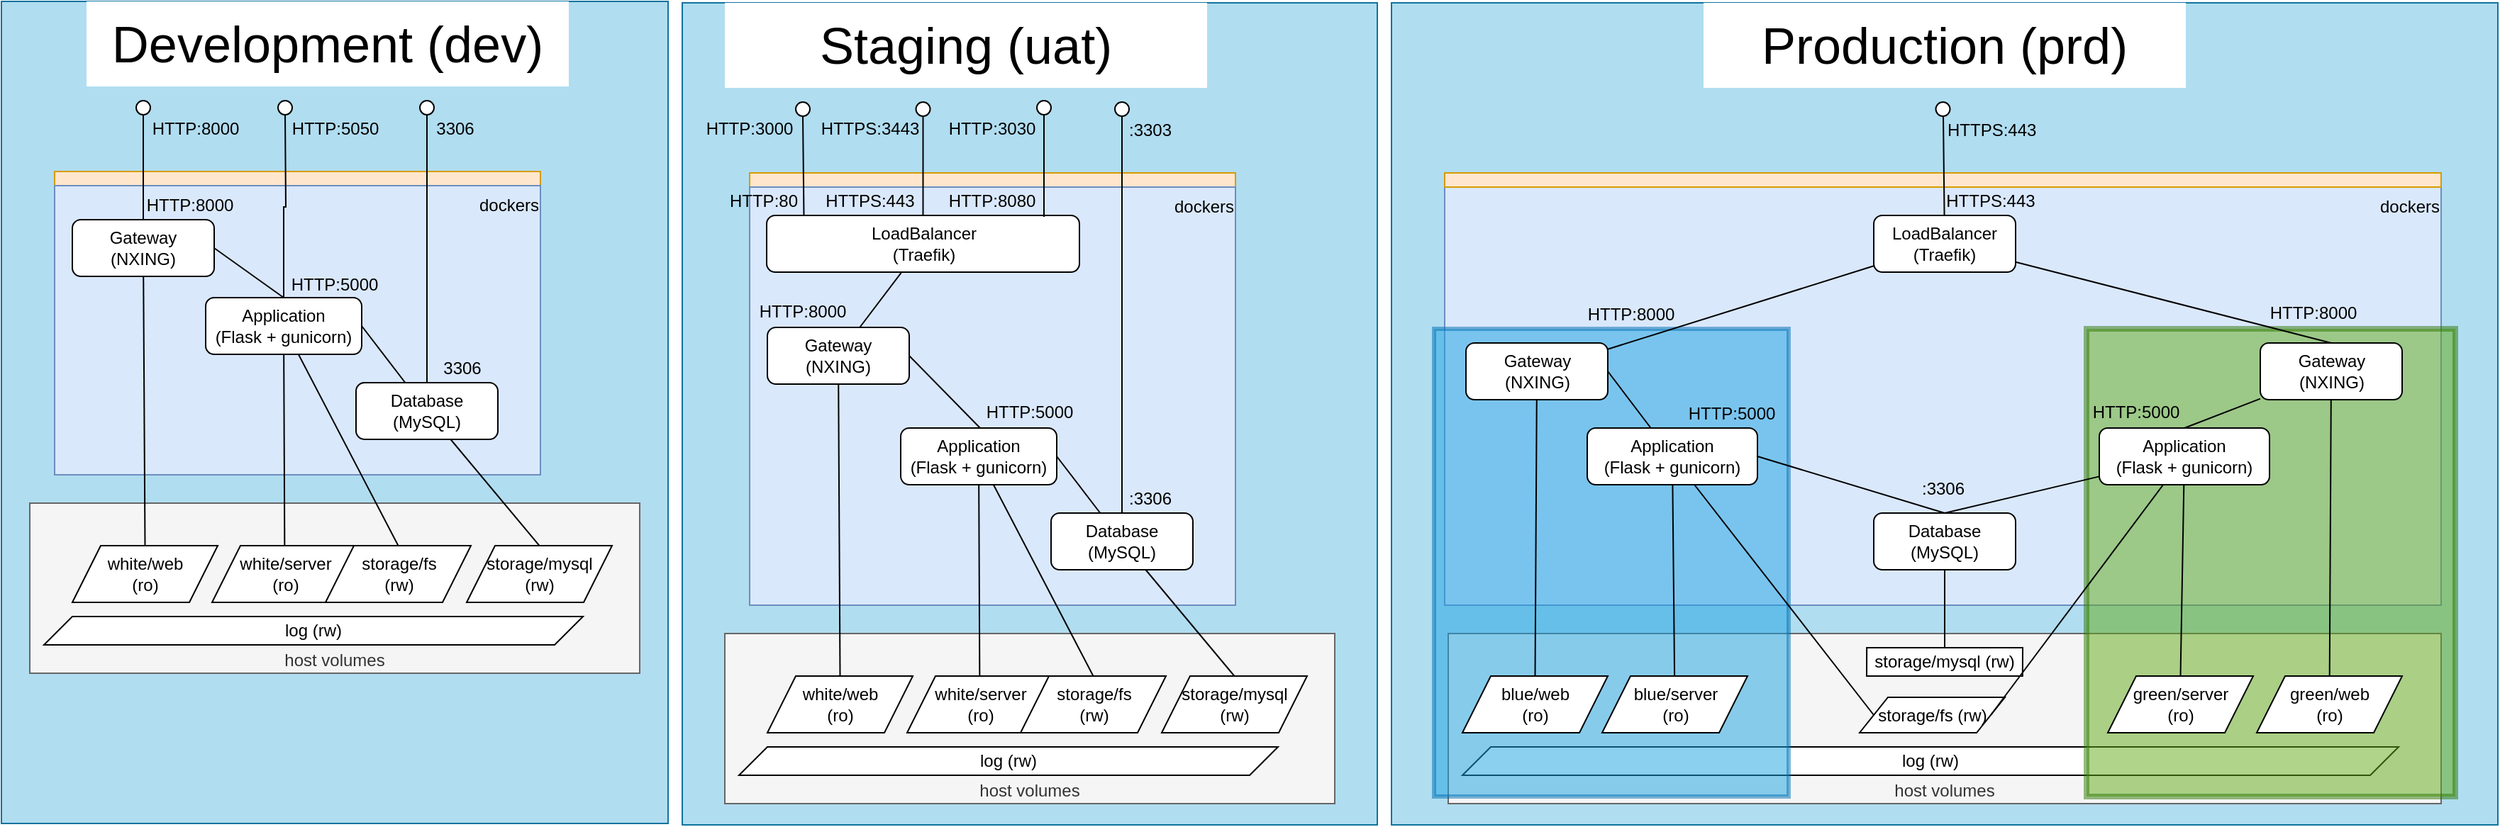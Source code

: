<mxfile version="12.4.2" type="device" pages="1"><diagram id="gLfV9lPOMajxuoHHyN8n" name="environments"><mxGraphModel dx="1577" dy="1133" grid="1" gridSize="10" guides="1" tooltips="1" connect="1" arrows="1" fold="1" page="1" pageScale="1" pageWidth="827" pageHeight="1169" math="0" shadow="0"><root><mxCell id="jASWVrQGsSCZMnNn3mIj-0"/><mxCell id="jASWVrQGsSCZMnNn3mIj-1" parent="jASWVrQGsSCZMnNn3mIj-0"/><mxCell id="6WFKfowjFKmXPI4Zk_cE-33" value="" style="rounded=0;whiteSpace=wrap;html=1;fillColor=#b1ddf0;strokeColor=#10739e;" parent="jASWVrQGsSCZMnNn3mIj-1" vertex="1"><mxGeometry x="1180" y="200" width="780" height="580" as="geometry"/></mxCell><mxCell id="6WFKfowjFKmXPI4Zk_cE-32" value="" style="rounded=0;whiteSpace=wrap;html=1;fillColor=#b1ddf0;strokeColor=#10739e;" parent="jASWVrQGsSCZMnNn3mIj-1" vertex="1"><mxGeometry x="680" y="200" width="490" height="580" as="geometry"/></mxCell><mxCell id="6WFKfowjFKmXPI4Zk_cE-31" value="" style="rounded=0;whiteSpace=wrap;html=1;fillColor=#b1ddf0;strokeColor=#10739e;" parent="jASWVrQGsSCZMnNn3mIj-1" vertex="1"><mxGeometry x="200" y="199" width="470" height="580" as="geometry"/></mxCell><mxCell id="iIaaPSiet09uQSLY1xnX-24" value="host volumes" style="rounded=0;whiteSpace=wrap;html=1;fillColor=#f5f5f5;strokeColor=#666666;fontColor=#333333;verticalAlign=bottom;" parent="jASWVrQGsSCZMnNn3mIj-1" vertex="1"><mxGeometry x="1220" y="645" width="700" height="120" as="geometry"/></mxCell><mxCell id="iIaaPSiet09uQSLY1xnX-43" value="log (rw)" style="shape=parallelogram;perimeter=parallelogramPerimeter;whiteSpace=wrap;html=1;fixedSize=1;" parent="jASWVrQGsSCZMnNn3mIj-1" vertex="1"><mxGeometry x="1230" y="725" width="660" height="20" as="geometry"/></mxCell><mxCell id="iIaaPSiet09uQSLY1xnX-26" value="dockers" style="rounded=0;whiteSpace=wrap;html=1;fillColor=#dae8fc;strokeColor=#6c8ebf;align=right;verticalAlign=top;" parent="jASWVrQGsSCZMnNn3mIj-1" vertex="1"><mxGeometry x="1217.5" y="330" width="702.5" height="295" as="geometry"/></mxCell><mxCell id="iIaaPSiet09uQSLY1xnX-60" value="" style="rounded=0;whiteSpace=wrap;html=1;strokeColor=#006EAF;fontColor=#ffffff;strokeWidth=3;fillColor=#1ba1e2;opacity=50;" parent="jASWVrQGsSCZMnNn3mIj-1" vertex="1"><mxGeometry x="1210" y="430" width="250" height="330" as="geometry"/></mxCell><mxCell id="iIaaPSiet09uQSLY1xnX-61" value="" style="rounded=0;whiteSpace=wrap;html=1;strokeColor=#2D7600;fontColor=#ffffff;strokeWidth=4;fillColor=#60a917;opacity=50;" parent="jASWVrQGsSCZMnNn3mIj-1" vertex="1"><mxGeometry x="1670" y="430" width="260" height="330" as="geometry"/></mxCell><mxCell id="W70JOH6oxcpavoGEH852-32" value="host volumes" style="rounded=0;whiteSpace=wrap;html=1;fillColor=#f5f5f5;strokeColor=#666666;fontColor=#333333;verticalAlign=bottom;" parent="jASWVrQGsSCZMnNn3mIj-1" vertex="1"><mxGeometry x="220" y="553" width="430" height="120" as="geometry"/></mxCell><mxCell id="W70JOH6oxcpavoGEH852-29" value="" style="rounded=0;whiteSpace=wrap;html=1;fillColor=#ffe6cc;strokeColor=#d79b00;" parent="jASWVrQGsSCZMnNn3mIj-1" vertex="1"><mxGeometry x="237.5" y="319" width="342.5" height="10" as="geometry"/></mxCell><mxCell id="W70JOH6oxcpavoGEH852-28" value="dockers" style="rounded=0;whiteSpace=wrap;html=1;fillColor=#dae8fc;strokeColor=#6c8ebf;align=right;verticalAlign=top;" parent="jASWVrQGsSCZMnNn3mIj-1" vertex="1"><mxGeometry x="237.5" y="329" width="342.5" height="204" as="geometry"/></mxCell><mxCell id="W70JOH6oxcpavoGEH852-23" style="edgeStyle=orthogonalEdgeStyle;rounded=0;orthogonalLoop=1;jettySize=auto;html=1;startArrow=none;startFill=0;endArrow=none;endFill=0;" parent="jASWVrQGsSCZMnNn3mIj-1" source="W70JOH6oxcpavoGEH852-15" edge="1"><mxGeometry relative="1" as="geometry"><mxPoint x="300" y="279" as="targetPoint"/></mxGeometry></mxCell><mxCell id="W70JOH6oxcpavoGEH852-24" style="rounded=0;orthogonalLoop=1;jettySize=auto;html=1;entryX=0.5;entryY=0;entryDx=0;entryDy=0;exitX=1;exitY=0.5;exitDx=0;exitDy=0;endArrow=none;endFill=0;" parent="jASWVrQGsSCZMnNn3mIj-1" source="W70JOH6oxcpavoGEH852-15" target="W70JOH6oxcpavoGEH852-17" edge="1"><mxGeometry relative="1" as="geometry"><mxPoint x="400" y="328" as="targetPoint"/></mxGeometry></mxCell><mxCell id="W70JOH6oxcpavoGEH852-40" style="edgeStyle=none;rounded=0;orthogonalLoop=1;jettySize=auto;html=1;entryX=0.5;entryY=0;entryDx=0;entryDy=0;startArrow=none;startFill=0;endArrow=none;endFill=0;" parent="jASWVrQGsSCZMnNn3mIj-1" source="W70JOH6oxcpavoGEH852-15" target="W70JOH6oxcpavoGEH852-25" edge="1"><mxGeometry relative="1" as="geometry"/></mxCell><mxCell id="W70JOH6oxcpavoGEH852-15" value="Gateway&lt;br&gt;(NXING)" style="rounded=1;whiteSpace=wrap;html=1;" parent="jASWVrQGsSCZMnNn3mIj-1" vertex="1"><mxGeometry x="250" y="353" width="100" height="40" as="geometry"/></mxCell><mxCell id="W70JOH6oxcpavoGEH852-21" style="edgeStyle=orthogonalEdgeStyle;rounded=0;orthogonalLoop=1;jettySize=auto;html=1;endArrow=none;endFill=0;exitX=0.5;exitY=0;exitDx=0;exitDy=0;" parent="jASWVrQGsSCZMnNn3mIj-1" source="W70JOH6oxcpavoGEH852-17" edge="1"><mxGeometry relative="1" as="geometry"><mxPoint x="400" y="279" as="targetPoint"/><mxPoint x="400" y="328" as="sourcePoint"/></mxGeometry></mxCell><mxCell id="W70JOH6oxcpavoGEH852-19" style="rounded=0;orthogonalLoop=1;jettySize=auto;html=1;exitX=1;exitY=0.5;exitDx=0;exitDy=0;endArrow=none;endFill=0;" parent="jASWVrQGsSCZMnNn3mIj-1" source="W70JOH6oxcpavoGEH852-17" target="W70JOH6oxcpavoGEH852-18" edge="1"><mxGeometry relative="1" as="geometry"/></mxCell><mxCell id="W70JOH6oxcpavoGEH852-41" style="edgeStyle=none;rounded=0;orthogonalLoop=1;jettySize=auto;html=1;startArrow=none;startFill=0;endArrow=none;endFill=0;" parent="jASWVrQGsSCZMnNn3mIj-1" source="W70JOH6oxcpavoGEH852-17" target="W70JOH6oxcpavoGEH852-26" edge="1"><mxGeometry relative="1" as="geometry"/></mxCell><mxCell id="W70JOH6oxcpavoGEH852-42" style="edgeStyle=none;rounded=0;orthogonalLoop=1;jettySize=auto;html=1;entryX=0.5;entryY=0;entryDx=0;entryDy=0;startArrow=none;startFill=0;endArrow=none;endFill=0;" parent="jASWVrQGsSCZMnNn3mIj-1" source="W70JOH6oxcpavoGEH852-17" target="W70JOH6oxcpavoGEH852-31" edge="1"><mxGeometry relative="1" as="geometry"/></mxCell><mxCell id="W70JOH6oxcpavoGEH852-17" value="Application&lt;br&gt;(Flask + gunicorn)" style="rounded=1;whiteSpace=wrap;html=1;" parent="jASWVrQGsSCZMnNn3mIj-1" vertex="1"><mxGeometry x="344" y="408" width="110" height="40" as="geometry"/></mxCell><mxCell id="W70JOH6oxcpavoGEH852-20" style="edgeStyle=orthogonalEdgeStyle;rounded=0;orthogonalLoop=1;jettySize=auto;html=1;endArrow=none;endFill=0;" parent="jASWVrQGsSCZMnNn3mIj-1" source="W70JOH6oxcpavoGEH852-18" edge="1"><mxGeometry relative="1" as="geometry"><mxPoint x="500" y="279" as="targetPoint"/></mxGeometry></mxCell><mxCell id="W70JOH6oxcpavoGEH852-43" style="edgeStyle=none;rounded=0;orthogonalLoop=1;jettySize=auto;html=1;entryX=0.5;entryY=0;entryDx=0;entryDy=0;startArrow=none;startFill=0;endArrow=none;endFill=0;" parent="jASWVrQGsSCZMnNn3mIj-1" source="W70JOH6oxcpavoGEH852-18" target="W70JOH6oxcpavoGEH852-39" edge="1"><mxGeometry relative="1" as="geometry"/></mxCell><mxCell id="W70JOH6oxcpavoGEH852-18" value="Database&lt;br&gt;(MySQL)" style="rounded=1;whiteSpace=wrap;html=1;" parent="jASWVrQGsSCZMnNn3mIj-1" vertex="1"><mxGeometry x="450" y="468" width="100" height="40" as="geometry"/></mxCell><mxCell id="W70JOH6oxcpavoGEH852-25" value="white/web&lt;br&gt;(ro)" style="shape=parallelogram;perimeter=parallelogramPerimeter;whiteSpace=wrap;html=1;fixedSize=1;" parent="jASWVrQGsSCZMnNn3mIj-1" vertex="1"><mxGeometry x="250" y="583" width="102.5" height="40" as="geometry"/></mxCell><mxCell id="W70JOH6oxcpavoGEH852-26" value="white/server&lt;br&gt;(ro)" style="shape=parallelogram;perimeter=parallelogramPerimeter;whiteSpace=wrap;html=1;fixedSize=1;" parent="jASWVrQGsSCZMnNn3mIj-1" vertex="1"><mxGeometry x="348.5" y="583" width="102.5" height="40" as="geometry"/></mxCell><mxCell id="W70JOH6oxcpavoGEH852-30" value="log (rw)" style="shape=parallelogram;perimeter=parallelogramPerimeter;whiteSpace=wrap;html=1;fixedSize=1;" parent="jASWVrQGsSCZMnNn3mIj-1" vertex="1"><mxGeometry x="230" y="633" width="380" height="20" as="geometry"/></mxCell><mxCell id="W70JOH6oxcpavoGEH852-31" value="storage/fs&lt;br&gt;(rw)" style="shape=parallelogram;perimeter=parallelogramPerimeter;whiteSpace=wrap;html=1;fixedSize=1;" parent="jASWVrQGsSCZMnNn3mIj-1" vertex="1"><mxGeometry x="428.5" y="583" width="102.5" height="40" as="geometry"/></mxCell><mxCell id="W70JOH6oxcpavoGEH852-39" value="storage/mysql&lt;br&gt;(rw)" style="shape=parallelogram;perimeter=parallelogramPerimeter;whiteSpace=wrap;html=1;fixedSize=1;" parent="jASWVrQGsSCZMnNn3mIj-1" vertex="1"><mxGeometry x="528" y="583" width="102.5" height="40" as="geometry"/></mxCell><mxCell id="iIaaPSiet09uQSLY1xnX-0" value="host volumes" style="rounded=0;whiteSpace=wrap;html=1;fillColor=#f5f5f5;strokeColor=#666666;fontColor=#333333;verticalAlign=bottom;" parent="jASWVrQGsSCZMnNn3mIj-1" vertex="1"><mxGeometry x="710" y="645" width="430" height="120" as="geometry"/></mxCell><mxCell id="iIaaPSiet09uQSLY1xnX-1" value="" style="rounded=0;whiteSpace=wrap;html=1;fillColor=#ffe6cc;strokeColor=#d79b00;" parent="jASWVrQGsSCZMnNn3mIj-1" vertex="1"><mxGeometry x="727.5" y="320" width="342.5" height="10" as="geometry"/></mxCell><mxCell id="iIaaPSiet09uQSLY1xnX-2" value="dockers" style="rounded=0;whiteSpace=wrap;html=1;fillColor=#dae8fc;strokeColor=#6c8ebf;align=right;verticalAlign=top;" parent="jASWVrQGsSCZMnNn3mIj-1" vertex="1"><mxGeometry x="727.5" y="330" width="342.5" height="295" as="geometry"/></mxCell><mxCell id="iIaaPSiet09uQSLY1xnX-4" style="rounded=0;orthogonalLoop=1;jettySize=auto;html=1;exitX=1;exitY=0.5;exitDx=0;exitDy=0;endArrow=none;endFill=0;" parent="jASWVrQGsSCZMnNn3mIj-1" source="iIaaPSiet09uQSLY1xnX-6" edge="1"><mxGeometry relative="1" as="geometry"><mxPoint x="890" y="500" as="targetPoint"/></mxGeometry></mxCell><mxCell id="iIaaPSiet09uQSLY1xnX-5" style="edgeStyle=none;rounded=0;orthogonalLoop=1;jettySize=auto;html=1;entryX=0.5;entryY=0;entryDx=0;entryDy=0;startArrow=none;startFill=0;endArrow=none;endFill=0;" parent="jASWVrQGsSCZMnNn3mIj-1" source="iIaaPSiet09uQSLY1xnX-6" target="iIaaPSiet09uQSLY1xnX-17" edge="1"><mxGeometry relative="1" as="geometry"/></mxCell><mxCell id="iIaaPSiet09uQSLY1xnX-6" value="Gateway&lt;br&gt;(NXING)" style="rounded=1;whiteSpace=wrap;html=1;" parent="jASWVrQGsSCZMnNn3mIj-1" vertex="1"><mxGeometry x="740" y="429" width="100" height="40" as="geometry"/></mxCell><mxCell id="iIaaPSiet09uQSLY1xnX-9" style="rounded=0;orthogonalLoop=1;jettySize=auto;html=1;exitX=1;exitY=0.5;exitDx=0;exitDy=0;endArrow=none;endFill=0;" parent="jASWVrQGsSCZMnNn3mIj-1" source="iIaaPSiet09uQSLY1xnX-13" target="iIaaPSiet09uQSLY1xnX-16" edge="1"><mxGeometry relative="1" as="geometry"/></mxCell><mxCell id="iIaaPSiet09uQSLY1xnX-11" style="edgeStyle=none;rounded=0;orthogonalLoop=1;jettySize=auto;html=1;startArrow=none;startFill=0;endArrow=none;endFill=0;" parent="jASWVrQGsSCZMnNn3mIj-1" source="iIaaPSiet09uQSLY1xnX-13" target="iIaaPSiet09uQSLY1xnX-18" edge="1"><mxGeometry relative="1" as="geometry"/></mxCell><mxCell id="iIaaPSiet09uQSLY1xnX-12" style="edgeStyle=none;rounded=0;orthogonalLoop=1;jettySize=auto;html=1;entryX=0.5;entryY=0;entryDx=0;entryDy=0;startArrow=none;startFill=0;endArrow=none;endFill=0;" parent="jASWVrQGsSCZMnNn3mIj-1" source="iIaaPSiet09uQSLY1xnX-13" target="iIaaPSiet09uQSLY1xnX-20" edge="1"><mxGeometry relative="1" as="geometry"/></mxCell><mxCell id="iIaaPSiet09uQSLY1xnX-13" value="Application&lt;br&gt;(Flask + gunicorn)" style="rounded=1;whiteSpace=wrap;html=1;" parent="jASWVrQGsSCZMnNn3mIj-1" vertex="1"><mxGeometry x="834" y="500" width="110" height="40" as="geometry"/></mxCell><mxCell id="iIaaPSiet09uQSLY1xnX-14" style="edgeStyle=orthogonalEdgeStyle;rounded=0;orthogonalLoop=1;jettySize=auto;html=1;endArrow=none;endFill=0;" parent="jASWVrQGsSCZMnNn3mIj-1" source="iIaaPSiet09uQSLY1xnX-16" edge="1"><mxGeometry relative="1" as="geometry"><mxPoint x="990" y="280" as="targetPoint"/></mxGeometry></mxCell><mxCell id="iIaaPSiet09uQSLY1xnX-15" style="edgeStyle=none;rounded=0;orthogonalLoop=1;jettySize=auto;html=1;entryX=0.5;entryY=0;entryDx=0;entryDy=0;startArrow=none;startFill=0;endArrow=none;endFill=0;" parent="jASWVrQGsSCZMnNn3mIj-1" source="iIaaPSiet09uQSLY1xnX-16" target="iIaaPSiet09uQSLY1xnX-21" edge="1"><mxGeometry relative="1" as="geometry"/></mxCell><mxCell id="iIaaPSiet09uQSLY1xnX-16" value="Database&lt;br&gt;(MySQL)" style="rounded=1;whiteSpace=wrap;html=1;" parent="jASWVrQGsSCZMnNn3mIj-1" vertex="1"><mxGeometry x="940" y="560" width="100" height="40" as="geometry"/></mxCell><mxCell id="iIaaPSiet09uQSLY1xnX-17" value="white/web&lt;br&gt;(ro)" style="shape=parallelogram;perimeter=parallelogramPerimeter;whiteSpace=wrap;html=1;fixedSize=1;" parent="jASWVrQGsSCZMnNn3mIj-1" vertex="1"><mxGeometry x="740" y="675" width="102.5" height="40" as="geometry"/></mxCell><mxCell id="iIaaPSiet09uQSLY1xnX-18" value="white/server&lt;br&gt;(ro)" style="shape=parallelogram;perimeter=parallelogramPerimeter;whiteSpace=wrap;html=1;fixedSize=1;" parent="jASWVrQGsSCZMnNn3mIj-1" vertex="1"><mxGeometry x="838.5" y="675" width="102.5" height="40" as="geometry"/></mxCell><mxCell id="iIaaPSiet09uQSLY1xnX-19" value="log (rw)" style="shape=parallelogram;perimeter=parallelogramPerimeter;whiteSpace=wrap;html=1;fixedSize=1;" parent="jASWVrQGsSCZMnNn3mIj-1" vertex="1"><mxGeometry x="720" y="725" width="380" height="20" as="geometry"/></mxCell><mxCell id="iIaaPSiet09uQSLY1xnX-20" value="storage/fs&lt;br&gt;(rw)" style="shape=parallelogram;perimeter=parallelogramPerimeter;whiteSpace=wrap;html=1;fixedSize=1;" parent="jASWVrQGsSCZMnNn3mIj-1" vertex="1"><mxGeometry x="918.5" y="675" width="102.5" height="40" as="geometry"/></mxCell><mxCell id="iIaaPSiet09uQSLY1xnX-21" value="storage/mysql&lt;br&gt;(rw)" style="shape=parallelogram;perimeter=parallelogramPerimeter;whiteSpace=wrap;html=1;fixedSize=1;" parent="jASWVrQGsSCZMnNn3mIj-1" vertex="1"><mxGeometry x="1018" y="675" width="102.5" height="40" as="geometry"/></mxCell><mxCell id="iIaaPSiet09uQSLY1xnX-23" style="edgeStyle=none;rounded=0;orthogonalLoop=1;jettySize=auto;html=1;startArrow=none;startFill=0;endArrow=none;endFill=0;entryX=0.5;entryY=1;entryDx=0;entryDy=0;exitX=0.119;exitY=-0.005;exitDx=0;exitDy=0;exitPerimeter=0;" parent="jASWVrQGsSCZMnNn3mIj-1" source="iIaaPSiet09uQSLY1xnX-22" edge="1" target="6WFKfowjFKmXPI4Zk_cE-18"><mxGeometry relative="1" as="geometry"><mxPoint x="790" y="280" as="targetPoint"/></mxGeometry></mxCell><mxCell id="6WFKfowjFKmXPI4Zk_cE-1" style="rounded=0;orthogonalLoop=1;jettySize=auto;html=1;endArrow=none;endFill=0;" parent="jASWVrQGsSCZMnNn3mIj-1" source="iIaaPSiet09uQSLY1xnX-22" target="iIaaPSiet09uQSLY1xnX-6" edge="1"><mxGeometry relative="1" as="geometry"/></mxCell><mxCell id="iIaaPSiet09uQSLY1xnX-22" value="LoadBalancer&lt;br&gt;(Traefik)" style="rounded=1;whiteSpace=wrap;html=1;" parent="jASWVrQGsSCZMnNn3mIj-1" vertex="1"><mxGeometry x="739.5" y="350" width="220.5" height="40" as="geometry"/></mxCell><mxCell id="iIaaPSiet09uQSLY1xnX-25" value="" style="rounded=0;whiteSpace=wrap;html=1;fillColor=#ffe6cc;strokeColor=#d79b00;" parent="jASWVrQGsSCZMnNn3mIj-1" vertex="1"><mxGeometry x="1217.5" y="320" width="702.5" height="10" as="geometry"/></mxCell><mxCell id="iIaaPSiet09uQSLY1xnX-27" style="rounded=0;orthogonalLoop=1;jettySize=auto;html=1;startArrow=none;startFill=0;endArrow=none;endFill=0;" parent="jASWVrQGsSCZMnNn3mIj-1" source="iIaaPSiet09uQSLY1xnX-30" target="iIaaPSiet09uQSLY1xnX-47" edge="1"><mxGeometry relative="1" as="geometry"><mxPoint x="1280" y="290" as="targetPoint"/></mxGeometry></mxCell><mxCell id="iIaaPSiet09uQSLY1xnX-28" style="rounded=0;orthogonalLoop=1;jettySize=auto;html=1;exitX=1;exitY=0.5;exitDx=0;exitDy=0;endArrow=none;endFill=0;" parent="jASWVrQGsSCZMnNn3mIj-1" source="iIaaPSiet09uQSLY1xnX-30" target="iIaaPSiet09uQSLY1xnX-37" edge="1"><mxGeometry relative="1" as="geometry"><mxPoint x="1380" y="420" as="targetPoint"/></mxGeometry></mxCell><mxCell id="iIaaPSiet09uQSLY1xnX-29" style="edgeStyle=none;rounded=0;orthogonalLoop=1;jettySize=auto;html=1;entryX=0.5;entryY=0;entryDx=0;entryDy=0;startArrow=none;startFill=0;endArrow=none;endFill=0;" parent="jASWVrQGsSCZMnNn3mIj-1" source="iIaaPSiet09uQSLY1xnX-30" target="iIaaPSiet09uQSLY1xnX-41" edge="1"><mxGeometry relative="1" as="geometry"/></mxCell><mxCell id="iIaaPSiet09uQSLY1xnX-30" value="Gateway&lt;br&gt;(NXING)" style="rounded=1;whiteSpace=wrap;html=1;" parent="jASWVrQGsSCZMnNn3mIj-1" vertex="1"><mxGeometry x="1232.5" y="440" width="100" height="40" as="geometry"/></mxCell><mxCell id="iIaaPSiet09uQSLY1xnX-33" style="rounded=0;orthogonalLoop=1;jettySize=auto;html=1;exitX=1;exitY=0.5;exitDx=0;exitDy=0;entryX=0.5;entryY=0;entryDx=0;entryDy=0;endArrow=none;endFill=0;" parent="jASWVrQGsSCZMnNn3mIj-1" source="iIaaPSiet09uQSLY1xnX-37" target="iIaaPSiet09uQSLY1xnX-40" edge="1"><mxGeometry relative="1" as="geometry"/></mxCell><mxCell id="iIaaPSiet09uQSLY1xnX-35" style="edgeStyle=none;rounded=0;orthogonalLoop=1;jettySize=auto;html=1;startArrow=none;startFill=0;endArrow=none;endFill=0;" parent="jASWVrQGsSCZMnNn3mIj-1" source="iIaaPSiet09uQSLY1xnX-37" target="iIaaPSiet09uQSLY1xnX-42" edge="1"><mxGeometry relative="1" as="geometry"/></mxCell><mxCell id="iIaaPSiet09uQSLY1xnX-36" style="edgeStyle=none;rounded=0;orthogonalLoop=1;jettySize=auto;html=1;entryX=0;entryY=0.5;entryDx=0;entryDy=0;startArrow=none;startFill=0;endArrow=none;endFill=0;" parent="jASWVrQGsSCZMnNn3mIj-1" source="iIaaPSiet09uQSLY1xnX-37" target="iIaaPSiet09uQSLY1xnX-44" edge="1"><mxGeometry relative="1" as="geometry"/></mxCell><mxCell id="iIaaPSiet09uQSLY1xnX-37" value="Application&lt;br&gt;(Flask + gunicorn)" style="rounded=1;whiteSpace=wrap;html=1;" parent="jASWVrQGsSCZMnNn3mIj-1" vertex="1"><mxGeometry x="1318" y="500" width="120" height="40" as="geometry"/></mxCell><mxCell id="iIaaPSiet09uQSLY1xnX-39" style="edgeStyle=none;rounded=0;orthogonalLoop=1;jettySize=auto;html=1;entryX=0.5;entryY=0;entryDx=0;entryDy=0;startArrow=none;startFill=0;endArrow=none;endFill=0;" parent="jASWVrQGsSCZMnNn3mIj-1" source="iIaaPSiet09uQSLY1xnX-40" target="iIaaPSiet09uQSLY1xnX-45" edge="1"><mxGeometry relative="1" as="geometry"/></mxCell><mxCell id="iIaaPSiet09uQSLY1xnX-40" value="Database&lt;br&gt;(MySQL)" style="rounded=1;whiteSpace=wrap;html=1;" parent="jASWVrQGsSCZMnNn3mIj-1" vertex="1"><mxGeometry x="1520" y="560" width="100" height="40" as="geometry"/></mxCell><mxCell id="iIaaPSiet09uQSLY1xnX-41" value="blue/web&lt;br&gt;(ro)" style="shape=parallelogram;perimeter=parallelogramPerimeter;whiteSpace=wrap;html=1;fixedSize=1;" parent="jASWVrQGsSCZMnNn3mIj-1" vertex="1"><mxGeometry x="1230" y="675" width="102.5" height="40" as="geometry"/></mxCell><mxCell id="iIaaPSiet09uQSLY1xnX-42" value="blue/server&lt;br&gt;(ro)" style="shape=parallelogram;perimeter=parallelogramPerimeter;whiteSpace=wrap;html=1;fixedSize=1;" parent="jASWVrQGsSCZMnNn3mIj-1" vertex="1"><mxGeometry x="1328.5" y="675" width="102.5" height="40" as="geometry"/></mxCell><mxCell id="iIaaPSiet09uQSLY1xnX-44" value="storage/fs (rw)" style="shape=parallelogram;perimeter=parallelogramPerimeter;whiteSpace=wrap;html=1;fixedSize=1;" parent="jASWVrQGsSCZMnNn3mIj-1" vertex="1"><mxGeometry x="1510" y="690" width="102.5" height="25" as="geometry"/></mxCell><mxCell id="iIaaPSiet09uQSLY1xnX-45" value="storage/mysql (rw)" style="shape=parallelogram;perimeter=parallelogramPerimeter;whiteSpace=wrap;html=1;fixedSize=1;size=0.078;" parent="jASWVrQGsSCZMnNn3mIj-1" vertex="1"><mxGeometry x="1515" y="655" width="110" height="20" as="geometry"/></mxCell><mxCell id="iIaaPSiet09uQSLY1xnX-46" style="edgeStyle=none;rounded=0;orthogonalLoop=1;jettySize=auto;html=1;startArrow=none;startFill=0;endArrow=none;endFill=0;" parent="jASWVrQGsSCZMnNn3mIj-1" source="iIaaPSiet09uQSLY1xnX-47" edge="1"><mxGeometry relative="1" as="geometry"><mxPoint x="1569" y="280" as="targetPoint"/></mxGeometry></mxCell><mxCell id="iIaaPSiet09uQSLY1xnX-59" style="edgeStyle=none;rounded=0;orthogonalLoop=1;jettySize=auto;html=1;entryX=0.5;entryY=0;entryDx=0;entryDy=0;startArrow=none;startFill=0;endArrow=none;endFill=0;" parent="jASWVrQGsSCZMnNn3mIj-1" source="iIaaPSiet09uQSLY1xnX-47" target="iIaaPSiet09uQSLY1xnX-52" edge="1"><mxGeometry relative="1" as="geometry"/></mxCell><mxCell id="iIaaPSiet09uQSLY1xnX-47" value="LoadBalancer&lt;br&gt;(Traefik)" style="rounded=1;whiteSpace=wrap;html=1;" parent="jASWVrQGsSCZMnNn3mIj-1" vertex="1"><mxGeometry x="1520" y="350" width="100" height="40" as="geometry"/></mxCell><mxCell id="iIaaPSiet09uQSLY1xnX-49" style="rounded=0;orthogonalLoop=1;jettySize=auto;html=1;entryX=0.5;entryY=0;entryDx=0;entryDy=0;startArrow=none;startFill=0;endArrow=none;endFill=0;" parent="jASWVrQGsSCZMnNn3mIj-1" source="iIaaPSiet09uQSLY1xnX-48" target="iIaaPSiet09uQSLY1xnX-40" edge="1"><mxGeometry relative="1" as="geometry"/></mxCell><mxCell id="iIaaPSiet09uQSLY1xnX-56" style="rounded=0;orthogonalLoop=1;jettySize=auto;html=1;entryX=1;entryY=0.5;entryDx=0;entryDy=0;startArrow=none;startFill=0;endArrow=none;endFill=0;" parent="jASWVrQGsSCZMnNn3mIj-1" source="iIaaPSiet09uQSLY1xnX-48" target="iIaaPSiet09uQSLY1xnX-44" edge="1"><mxGeometry relative="1" as="geometry"/></mxCell><mxCell id="iIaaPSiet09uQSLY1xnX-57" style="edgeStyle=none;rounded=0;orthogonalLoop=1;jettySize=auto;html=1;entryX=0.5;entryY=0;entryDx=0;entryDy=0;startArrow=none;startFill=0;endArrow=none;endFill=0;" parent="jASWVrQGsSCZMnNn3mIj-1" source="iIaaPSiet09uQSLY1xnX-48" target="iIaaPSiet09uQSLY1xnX-54" edge="1"><mxGeometry relative="1" as="geometry"/></mxCell><mxCell id="iIaaPSiet09uQSLY1xnX-48" value="Application&lt;br&gt;(Flask + gunicorn)" style="rounded=1;whiteSpace=wrap;html=1;" parent="jASWVrQGsSCZMnNn3mIj-1" vertex="1"><mxGeometry x="1679" y="500" width="120" height="40" as="geometry"/></mxCell><mxCell id="iIaaPSiet09uQSLY1xnX-53" style="rounded=0;orthogonalLoop=1;jettySize=auto;html=1;entryX=0.5;entryY=0;entryDx=0;entryDy=0;startArrow=none;startFill=0;endArrow=none;endFill=0;" parent="jASWVrQGsSCZMnNn3mIj-1" source="iIaaPSiet09uQSLY1xnX-52" target="iIaaPSiet09uQSLY1xnX-48" edge="1"><mxGeometry relative="1" as="geometry"><mxPoint x="1740" y="407.5" as="targetPoint"/></mxGeometry></mxCell><mxCell id="iIaaPSiet09uQSLY1xnX-58" style="edgeStyle=none;rounded=0;orthogonalLoop=1;jettySize=auto;html=1;startArrow=none;startFill=0;endArrow=none;endFill=0;" parent="jASWVrQGsSCZMnNn3mIj-1" source="iIaaPSiet09uQSLY1xnX-52" target="iIaaPSiet09uQSLY1xnX-55" edge="1"><mxGeometry relative="1" as="geometry"/></mxCell><mxCell id="iIaaPSiet09uQSLY1xnX-52" value="Gateway&lt;br&gt;(NXING)" style="rounded=1;whiteSpace=wrap;html=1;" parent="jASWVrQGsSCZMnNn3mIj-1" vertex="1"><mxGeometry x="1792.5" y="440" width="100" height="40" as="geometry"/></mxCell><mxCell id="iIaaPSiet09uQSLY1xnX-54" value="green/server&lt;br&gt;(ro)" style="shape=parallelogram;perimeter=parallelogramPerimeter;whiteSpace=wrap;html=1;fixedSize=1;" parent="jASWVrQGsSCZMnNn3mIj-1" vertex="1"><mxGeometry x="1685" y="675" width="102.5" height="40" as="geometry"/></mxCell><mxCell id="iIaaPSiet09uQSLY1xnX-55" value="green/web&lt;br&gt;(ro)" style="shape=parallelogram;perimeter=parallelogramPerimeter;whiteSpace=wrap;html=1;fixedSize=1;" parent="jASWVrQGsSCZMnNn3mIj-1" vertex="1"><mxGeometry x="1790" y="675" width="102.5" height="40" as="geometry"/></mxCell><mxCell id="6WFKfowjFKmXPI4Zk_cE-2" value="HTTP:5050" style="text;html=1;strokeColor=none;fillColor=none;align=center;verticalAlign=middle;whiteSpace=wrap;rounded=0;" parent="jASWVrQGsSCZMnNn3mIj-1" vertex="1"><mxGeometry x="402.5" y="279" width="65" height="20" as="geometry"/></mxCell><mxCell id="6WFKfowjFKmXPI4Zk_cE-3" value="HTTP:5000" style="text;html=1;strokeColor=none;fillColor=none;align=center;verticalAlign=middle;whiteSpace=wrap;rounded=0;" parent="jASWVrQGsSCZMnNn3mIj-1" vertex="1"><mxGeometry x="415" y="389" width="40" height="20" as="geometry"/></mxCell><mxCell id="6WFKfowjFKmXPI4Zk_cE-4" value="HTTP:8000" style="text;html=1;strokeColor=none;fillColor=none;align=center;verticalAlign=middle;whiteSpace=wrap;rounded=0;" parent="jASWVrQGsSCZMnNn3mIj-1" vertex="1"><mxGeometry x="312.5" y="333" width="40" height="20" as="geometry"/></mxCell><mxCell id="6WFKfowjFKmXPI4Zk_cE-8" value="HTTP:8000" style="text;html=1;strokeColor=none;fillColor=none;align=center;verticalAlign=middle;whiteSpace=wrap;rounded=0;" parent="jASWVrQGsSCZMnNn3mIj-1" vertex="1"><mxGeometry x="303.75" y="279" width="66.25" height="20" as="geometry"/></mxCell><mxCell id="6WFKfowjFKmXPI4Zk_cE-9" value="3306" style="text;html=1;strokeColor=none;fillColor=none;align=center;verticalAlign=middle;whiteSpace=wrap;rounded=0;" parent="jASWVrQGsSCZMnNn3mIj-1" vertex="1"><mxGeometry x="500" y="279" width="40" height="20" as="geometry"/></mxCell><mxCell id="6WFKfowjFKmXPI4Zk_cE-13" value="" style="ellipse;whiteSpace=wrap;html=1;aspect=fixed;" parent="jASWVrQGsSCZMnNn3mIj-1" vertex="1"><mxGeometry x="295" y="269" width="10" height="10" as="geometry"/></mxCell><mxCell id="6WFKfowjFKmXPI4Zk_cE-14" value="" style="ellipse;whiteSpace=wrap;html=1;aspect=fixed;" parent="jASWVrQGsSCZMnNn3mIj-1" vertex="1"><mxGeometry x="395" y="269" width="10" height="10" as="geometry"/></mxCell><mxCell id="6WFKfowjFKmXPI4Zk_cE-15" value="" style="ellipse;whiteSpace=wrap;html=1;aspect=fixed;" parent="jASWVrQGsSCZMnNn3mIj-1" vertex="1"><mxGeometry x="495" y="269" width="10" height="10" as="geometry"/></mxCell><mxCell id="6WFKfowjFKmXPI4Zk_cE-16" value="3306" style="text;html=1;strokeColor=none;fillColor=none;align=center;verticalAlign=middle;whiteSpace=wrap;rounded=0;" parent="jASWVrQGsSCZMnNn3mIj-1" vertex="1"><mxGeometry x="505" y="448" width="40" height="20" as="geometry"/></mxCell><mxCell id="6WFKfowjFKmXPI4Zk_cE-17" value="HTTP:3000" style="text;html=1;strokeColor=none;fillColor=none;align=center;verticalAlign=middle;whiteSpace=wrap;rounded=0;" parent="jASWVrQGsSCZMnNn3mIj-1" vertex="1"><mxGeometry x="695" y="279" width="65" height="20" as="geometry"/></mxCell><mxCell id="6WFKfowjFKmXPI4Zk_cE-18" value="" style="ellipse;whiteSpace=wrap;html=1;aspect=fixed;" parent="jASWVrQGsSCZMnNn3mIj-1" vertex="1"><mxGeometry x="760" y="270" width="10" height="10" as="geometry"/></mxCell><mxCell id="6WFKfowjFKmXPI4Zk_cE-20" value="HTTP:80" style="text;html=1;strokeColor=none;fillColor=none;align=center;verticalAlign=middle;whiteSpace=wrap;rounded=0;" parent="jASWVrQGsSCZMnNn3mIj-1" vertex="1"><mxGeometry x="705" y="330" width="65" height="20" as="geometry"/></mxCell><mxCell id="6WFKfowjFKmXPI4Zk_cE-21" value="HTTPS:443" style="text;html=1;strokeColor=none;fillColor=none;align=center;verticalAlign=middle;whiteSpace=wrap;rounded=0;" parent="jASWVrQGsSCZMnNn3mIj-1" vertex="1"><mxGeometry x="1570" y="330" width="65" height="20" as="geometry"/></mxCell><mxCell id="6WFKfowjFKmXPI4Zk_cE-22" value="HTTPS:443" style="text;html=1;strokeColor=none;fillColor=none;align=left;verticalAlign=middle;whiteSpace=wrap;rounded=0;" parent="jASWVrQGsSCZMnNn3mIj-1" vertex="1"><mxGeometry x="1570" y="280" width="90" height="20" as="geometry"/></mxCell><mxCell id="6WFKfowjFKmXPI4Zk_cE-23" value="" style="ellipse;whiteSpace=wrap;html=1;aspect=fixed;" parent="jASWVrQGsSCZMnNn3mIj-1" vertex="1"><mxGeometry x="1563.75" y="270" width="10" height="10" as="geometry"/></mxCell><mxCell id="6WFKfowjFKmXPI4Zk_cE-24" value="HTTP:5000" style="text;html=1;strokeColor=none;fillColor=none;align=center;verticalAlign=middle;whiteSpace=wrap;rounded=0;" parent="jASWVrQGsSCZMnNn3mIj-1" vertex="1"><mxGeometry x="905" y="479" width="40" height="20" as="geometry"/></mxCell><mxCell id="6WFKfowjFKmXPI4Zk_cE-25" value="HTTP:5000" style="text;html=1;strokeColor=none;fillColor=none;align=center;verticalAlign=middle;whiteSpace=wrap;rounded=0;" parent="jASWVrQGsSCZMnNn3mIj-1" vertex="1"><mxGeometry x="1400" y="480" width="40" height="20" as="geometry"/></mxCell><mxCell id="6WFKfowjFKmXPI4Zk_cE-26" value="HTTP:5000" style="text;html=1;strokeColor=none;fillColor=none;align=center;verticalAlign=middle;whiteSpace=wrap;rounded=0;" parent="jASWVrQGsSCZMnNn3mIj-1" vertex="1"><mxGeometry x="1685" y="479" width="40" height="20" as="geometry"/></mxCell><mxCell id="6WFKfowjFKmXPI4Zk_cE-27" value="HTTP:8000" style="text;html=1;strokeColor=none;fillColor=none;align=center;verticalAlign=middle;whiteSpace=wrap;rounded=0;" parent="jASWVrQGsSCZMnNn3mIj-1" vertex="1"><mxGeometry x="1328.5" y="410" width="40" height="20" as="geometry"/></mxCell><mxCell id="6WFKfowjFKmXPI4Zk_cE-28" value="HTTP:8000" style="text;html=1;strokeColor=none;fillColor=none;align=center;verticalAlign=middle;whiteSpace=wrap;rounded=0;" parent="jASWVrQGsSCZMnNn3mIj-1" vertex="1"><mxGeometry x="1810" y="409" width="40" height="20" as="geometry"/></mxCell><mxCell id="6WFKfowjFKmXPI4Zk_cE-29" value=":3306" style="text;html=1;strokeColor=none;fillColor=none;align=center;verticalAlign=middle;whiteSpace=wrap;rounded=0;" parent="jASWVrQGsSCZMnNn3mIj-1" vertex="1"><mxGeometry x="1548.75" y="533" width="40" height="20" as="geometry"/></mxCell><mxCell id="6WFKfowjFKmXPI4Zk_cE-30" value=":3306" style="text;html=1;strokeColor=none;fillColor=none;align=center;verticalAlign=middle;whiteSpace=wrap;rounded=0;" parent="jASWVrQGsSCZMnNn3mIj-1" vertex="1"><mxGeometry x="995" y="540" width="30" height="20" as="geometry"/></mxCell><mxCell id="6WFKfowjFKmXPI4Zk_cE-34" value="&lt;font style=&quot;font-size: 36px&quot;&gt;Development (dev)&lt;/font&gt;" style="text;html=1;align=center;verticalAlign=middle;whiteSpace=wrap;rounded=0;fillColor=#ffffff;" parent="jASWVrQGsSCZMnNn3mIj-1" vertex="1"><mxGeometry x="260" y="199" width="340" height="60" as="geometry"/></mxCell><mxCell id="6WFKfowjFKmXPI4Zk_cE-35" value="&lt;font style=&quot;font-size: 36px&quot;&gt;Staging (uat)&lt;/font&gt;" style="text;html=1;align=center;verticalAlign=middle;whiteSpace=wrap;rounded=0;fillColor=#ffffff;" parent="jASWVrQGsSCZMnNn3mIj-1" vertex="1"><mxGeometry x="710" y="200" width="340" height="60" as="geometry"/></mxCell><mxCell id="6WFKfowjFKmXPI4Zk_cE-36" value="&lt;font style=&quot;font-size: 36px&quot;&gt;Production (prd)&lt;/font&gt;" style="text;html=1;align=center;verticalAlign=middle;whiteSpace=wrap;rounded=0;fillColor=#ffffff;" parent="jASWVrQGsSCZMnNn3mIj-1" vertex="1"><mxGeometry x="1400" y="200" width="340" height="60" as="geometry"/></mxCell><mxCell id="8Y1BtYxsndhPrNfu7bg8-0" value=":3303" style="text;html=1;strokeColor=none;fillColor=none;align=center;verticalAlign=middle;whiteSpace=wrap;rounded=0;" vertex="1" parent="jASWVrQGsSCZMnNn3mIj-1"><mxGeometry x="990" y="280" width="40" height="20" as="geometry"/></mxCell><mxCell id="8Y1BtYxsndhPrNfu7bg8-2" style="edgeStyle=none;rounded=0;orthogonalLoop=1;jettySize=auto;html=1;startArrow=none;startFill=0;endArrow=none;endFill=0;entryX=0.5;entryY=1;entryDx=0;entryDy=0;" edge="1" parent="jASWVrQGsSCZMnNn3mIj-1" target="8Y1BtYxsndhPrNfu7bg8-3"><mxGeometry relative="1" as="geometry"><mxPoint x="775" y="289" as="targetPoint"/><mxPoint x="935" y="351" as="sourcePoint"/></mxGeometry></mxCell><mxCell id="8Y1BtYxsndhPrNfu7bg8-3" value="" style="ellipse;whiteSpace=wrap;html=1;aspect=fixed;" vertex="1" parent="jASWVrQGsSCZMnNn3mIj-1"><mxGeometry x="930" y="269" width="10" height="10" as="geometry"/></mxCell><mxCell id="8Y1BtYxsndhPrNfu7bg8-5" style="edgeStyle=none;rounded=0;orthogonalLoop=1;jettySize=auto;html=1;startArrow=none;startFill=0;endArrow=none;endFill=0;exitX=0.5;exitY=0;exitDx=0;exitDy=0;entryX=0.5;entryY=1;entryDx=0;entryDy=0;" edge="1" parent="jASWVrQGsSCZMnNn3mIj-1" source="iIaaPSiet09uQSLY1xnX-22" target="8Y1BtYxsndhPrNfu7bg8-6"><mxGeometry relative="1" as="geometry"><mxPoint x="790.11" y="279" as="targetPoint"/><mxPoint x="789.86" y="350" as="sourcePoint"/></mxGeometry></mxCell><mxCell id="8Y1BtYxsndhPrNfu7bg8-6" value="" style="ellipse;whiteSpace=wrap;html=1;aspect=fixed;" vertex="1" parent="jASWVrQGsSCZMnNn3mIj-1"><mxGeometry x="844.75" y="270" width="10" height="10" as="geometry"/></mxCell><mxCell id="8Y1BtYxsndhPrNfu7bg8-7" value="HTTP:3030" style="text;html=1;strokeColor=none;fillColor=none;align=center;verticalAlign=middle;whiteSpace=wrap;rounded=0;" vertex="1" parent="jASWVrQGsSCZMnNn3mIj-1"><mxGeometry x="866.25" y="279" width="65" height="20" as="geometry"/></mxCell><mxCell id="8Y1BtYxsndhPrNfu7bg8-8" value="HTTP:8080" style="text;html=1;strokeColor=none;fillColor=none;align=center;verticalAlign=middle;whiteSpace=wrap;rounded=0;" vertex="1" parent="jASWVrQGsSCZMnNn3mIj-1"><mxGeometry x="866.25" y="330" width="65" height="20" as="geometry"/></mxCell><mxCell id="8Y1BtYxsndhPrNfu7bg8-9" value="HTTPS:3443" style="text;html=1;strokeColor=none;fillColor=none;align=center;verticalAlign=middle;whiteSpace=wrap;rounded=0;" vertex="1" parent="jASWVrQGsSCZMnNn3mIj-1"><mxGeometry x="779.75" y="279" width="65" height="20" as="geometry"/></mxCell><mxCell id="8Y1BtYxsndhPrNfu7bg8-10" value="HTTPS:443" style="text;html=1;strokeColor=none;fillColor=none;align=center;verticalAlign=middle;whiteSpace=wrap;rounded=0;" vertex="1" parent="jASWVrQGsSCZMnNn3mIj-1"><mxGeometry x="779.75" y="330" width="65" height="20" as="geometry"/></mxCell><mxCell id="8Y1BtYxsndhPrNfu7bg8-11" value="HTTP:8000" style="text;html=1;strokeColor=none;fillColor=none;align=center;verticalAlign=middle;whiteSpace=wrap;rounded=0;" vertex="1" parent="jASWVrQGsSCZMnNn3mIj-1"><mxGeometry x="745" y="408" width="40" height="20" as="geometry"/></mxCell><mxCell id="8Y1BtYxsndhPrNfu7bg8-12" value="" style="ellipse;whiteSpace=wrap;html=1;aspect=fixed;" vertex="1" parent="jASWVrQGsSCZMnNn3mIj-1"><mxGeometry x="985" y="270" width="10" height="10" as="geometry"/></mxCell></root></mxGraphModel></diagram></mxfile>